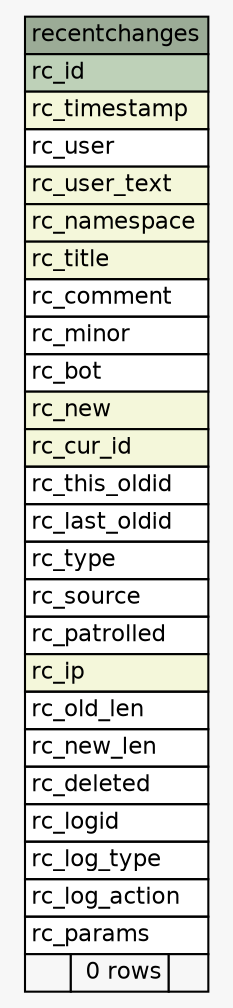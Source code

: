 // dot 2.38.0 on Linux 3.14.35-28.38.amzn1.x86_64
// SchemaSpy rev Unknown
digraph "recentchanges" {
  graph [
    rankdir="RL"
    bgcolor="#f7f7f7"
    nodesep="0.18"
    ranksep="0.46"
    fontname="Helvetica"
    fontsize="11"
  ];
  node [
    fontname="Helvetica"
    fontsize="11"
    shape="plaintext"
  ];
  edge [
    arrowsize="0.8"
  ];
  "recentchanges" [
    label=<
    <TABLE BORDER="0" CELLBORDER="1" CELLSPACING="0" BGCOLOR="#ffffff">
      <TR><TD COLSPAN="3" BGCOLOR="#9bab96" ALIGN="CENTER">recentchanges</TD></TR>
      <TR><TD PORT="rc_id" COLSPAN="3" BGCOLOR="#bed1b8" ALIGN="LEFT">rc_id</TD></TR>
      <TR><TD PORT="rc_timestamp" COLSPAN="3" BGCOLOR="#f4f7da" ALIGN="LEFT">rc_timestamp</TD></TR>
      <TR><TD PORT="rc_user" COLSPAN="3" ALIGN="LEFT">rc_user</TD></TR>
      <TR><TD PORT="rc_user_text" COLSPAN="3" BGCOLOR="#f4f7da" ALIGN="LEFT">rc_user_text</TD></TR>
      <TR><TD PORT="rc_namespace" COLSPAN="3" BGCOLOR="#f4f7da" ALIGN="LEFT">rc_namespace</TD></TR>
      <TR><TD PORT="rc_title" COLSPAN="3" BGCOLOR="#f4f7da" ALIGN="LEFT">rc_title</TD></TR>
      <TR><TD PORT="rc_comment" COLSPAN="3" ALIGN="LEFT">rc_comment</TD></TR>
      <TR><TD PORT="rc_minor" COLSPAN="3" ALIGN="LEFT">rc_minor</TD></TR>
      <TR><TD PORT="rc_bot" COLSPAN="3" ALIGN="LEFT">rc_bot</TD></TR>
      <TR><TD PORT="rc_new" COLSPAN="3" BGCOLOR="#f4f7da" ALIGN="LEFT">rc_new</TD></TR>
      <TR><TD PORT="rc_cur_id" COLSPAN="3" BGCOLOR="#f4f7da" ALIGN="LEFT">rc_cur_id</TD></TR>
      <TR><TD PORT="rc_this_oldid" COLSPAN="3" ALIGN="LEFT">rc_this_oldid</TD></TR>
      <TR><TD PORT="rc_last_oldid" COLSPAN="3" ALIGN="LEFT">rc_last_oldid</TD></TR>
      <TR><TD PORT="rc_type" COLSPAN="3" ALIGN="LEFT">rc_type</TD></TR>
      <TR><TD PORT="rc_source" COLSPAN="3" ALIGN="LEFT">rc_source</TD></TR>
      <TR><TD PORT="rc_patrolled" COLSPAN="3" ALIGN="LEFT">rc_patrolled</TD></TR>
      <TR><TD PORT="rc_ip" COLSPAN="3" BGCOLOR="#f4f7da" ALIGN="LEFT">rc_ip</TD></TR>
      <TR><TD PORT="rc_old_len" COLSPAN="3" ALIGN="LEFT">rc_old_len</TD></TR>
      <TR><TD PORT="rc_new_len" COLSPAN="3" ALIGN="LEFT">rc_new_len</TD></TR>
      <TR><TD PORT="rc_deleted" COLSPAN="3" ALIGN="LEFT">rc_deleted</TD></TR>
      <TR><TD PORT="rc_logid" COLSPAN="3" ALIGN="LEFT">rc_logid</TD></TR>
      <TR><TD PORT="rc_log_type" COLSPAN="3" ALIGN="LEFT">rc_log_type</TD></TR>
      <TR><TD PORT="rc_log_action" COLSPAN="3" ALIGN="LEFT">rc_log_action</TD></TR>
      <TR><TD PORT="rc_params" COLSPAN="3" ALIGN="LEFT">rc_params</TD></TR>
      <TR><TD ALIGN="LEFT" BGCOLOR="#f7f7f7">  </TD><TD ALIGN="RIGHT" BGCOLOR="#f7f7f7">0 rows</TD><TD ALIGN="RIGHT" BGCOLOR="#f7f7f7">  </TD></TR>
    </TABLE>>
    URL="tables/recentchanges.html"
    tooltip="recentchanges"
  ];
}
